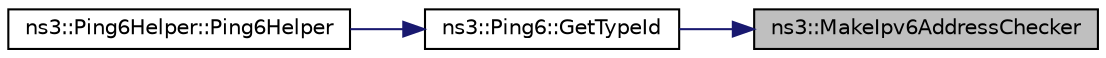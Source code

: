 digraph "ns3::MakeIpv6AddressChecker"
{
 // LATEX_PDF_SIZE
  edge [fontname="Helvetica",fontsize="10",labelfontname="Helvetica",labelfontsize="10"];
  node [fontname="Helvetica",fontsize="10",shape=record];
  rankdir="RL";
  Node1 [label="ns3::MakeIpv6AddressChecker",height=0.2,width=0.4,color="black", fillcolor="grey75", style="filled", fontcolor="black",tooltip=" "];
  Node1 -> Node2 [dir="back",color="midnightblue",fontsize="10",style="solid",fontname="Helvetica"];
  Node2 [label="ns3::Ping6::GetTypeId",height=0.2,width=0.4,color="black", fillcolor="white", style="filled",URL="$classns3_1_1_ping6.html#af2b53e78dac0154c580bdc9797e0fd0f",tooltip="Get the type ID."];
  Node2 -> Node3 [dir="back",color="midnightblue",fontsize="10",style="solid",fontname="Helvetica"];
  Node3 [label="ns3::Ping6Helper::Ping6Helper",height=0.2,width=0.4,color="black", fillcolor="white", style="filled",URL="$classns3_1_1_ping6_helper.html#abf0f36f64a213df907cc6bc8b30eb5b7",tooltip="Constructor."];
}
